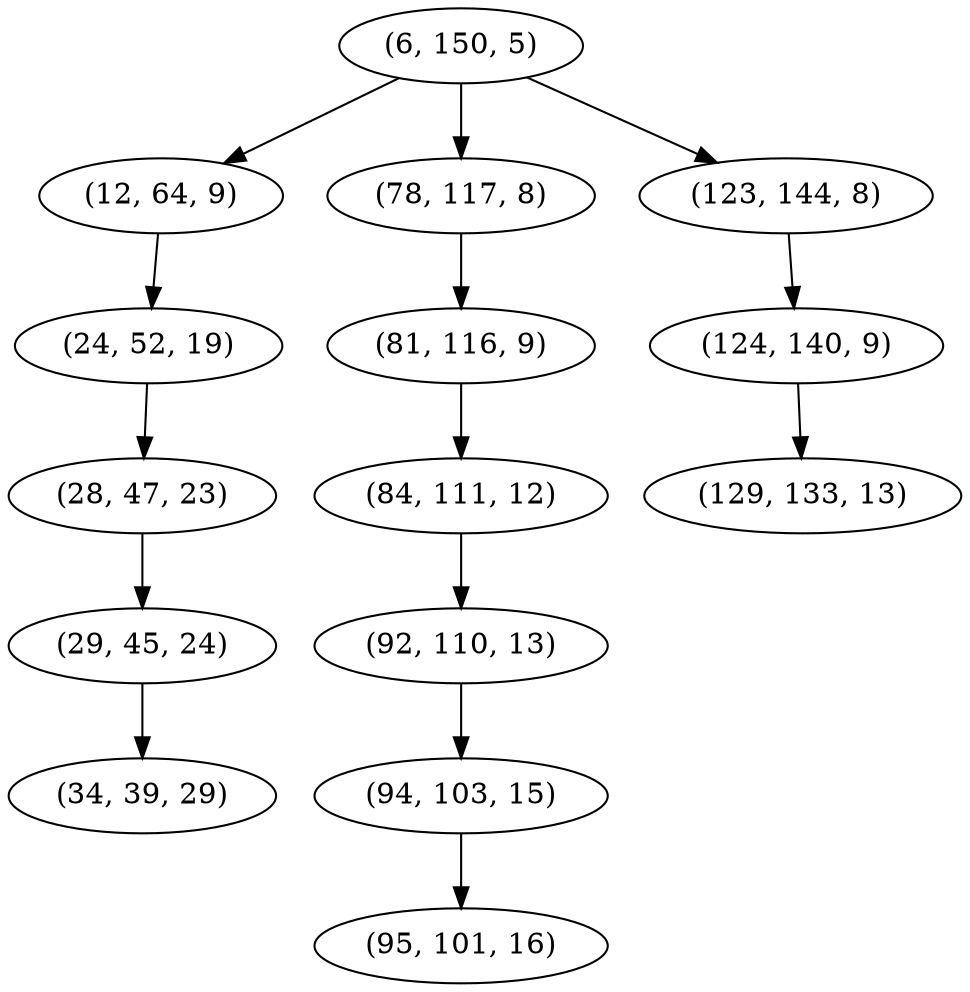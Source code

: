 digraph tree {
    "(6, 150, 5)";
    "(12, 64, 9)";
    "(24, 52, 19)";
    "(28, 47, 23)";
    "(29, 45, 24)";
    "(34, 39, 29)";
    "(78, 117, 8)";
    "(81, 116, 9)";
    "(84, 111, 12)";
    "(92, 110, 13)";
    "(94, 103, 15)";
    "(95, 101, 16)";
    "(123, 144, 8)";
    "(124, 140, 9)";
    "(129, 133, 13)";
    "(6, 150, 5)" -> "(12, 64, 9)";
    "(6, 150, 5)" -> "(78, 117, 8)";
    "(6, 150, 5)" -> "(123, 144, 8)";
    "(12, 64, 9)" -> "(24, 52, 19)";
    "(24, 52, 19)" -> "(28, 47, 23)";
    "(28, 47, 23)" -> "(29, 45, 24)";
    "(29, 45, 24)" -> "(34, 39, 29)";
    "(78, 117, 8)" -> "(81, 116, 9)";
    "(81, 116, 9)" -> "(84, 111, 12)";
    "(84, 111, 12)" -> "(92, 110, 13)";
    "(92, 110, 13)" -> "(94, 103, 15)";
    "(94, 103, 15)" -> "(95, 101, 16)";
    "(123, 144, 8)" -> "(124, 140, 9)";
    "(124, 140, 9)" -> "(129, 133, 13)";
}
